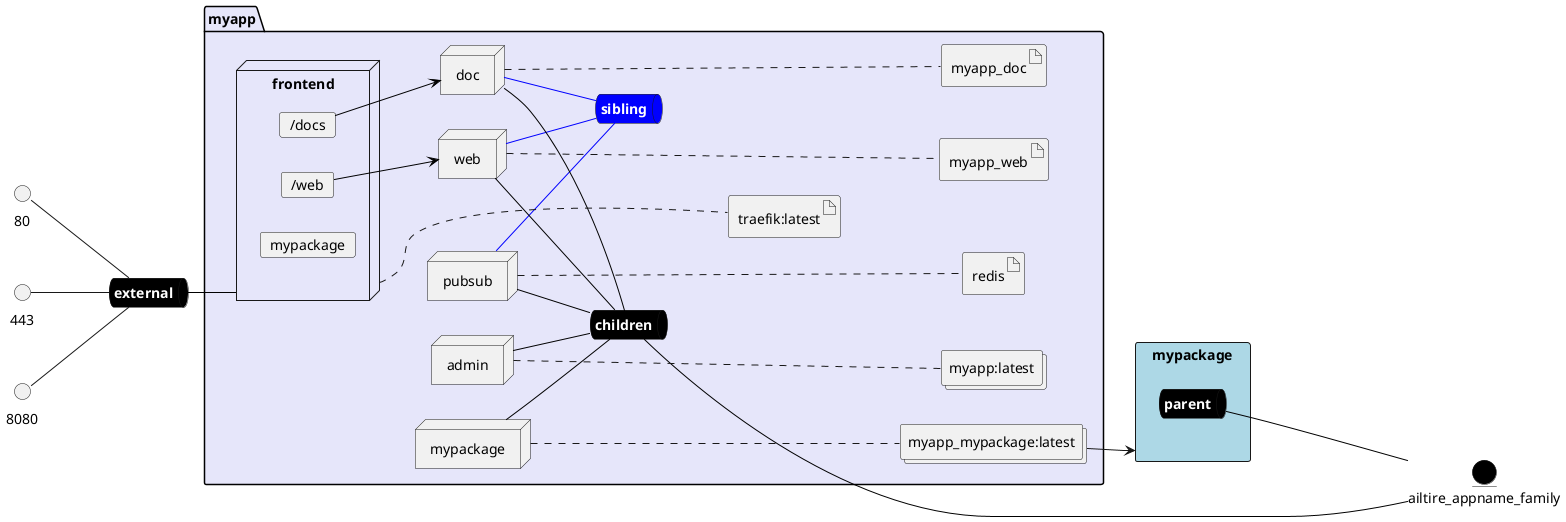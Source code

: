@startuml

left to right direction


queue external #black [
    <b><color:white>external</color></b>
]

interface 80
80 -- external

interface 443
443 -- external

interface 8080
8080 -- external



entity ailtire_appname_family #black

rectangle "mypackage" as mypackageStack #lightblue {
    queue mypackageStacksnet #black [
        <b><color:white>parent</color></b>
    ]
}



package "myapp" #lavender {
    queue childrennet #black [
            <b><color:white>children</color></b>
    ]

    childrennet -[#black]- ailtire_appname_family

    queue siblingnet #blue [
            <b><color:white>sibling</color></b>
    ]

    node "frontend" as frontendService {
        card "/web" as webmap
        card "/docs" as docsmap
        card "mypackage" as mypackagemap

    }
    node "admin" as adminService
    node "mypackage" as mypackageService
    node "pubsub" as pubsubService
    node "web" as webService
    node "doc" as docService

    collections "myapp:latest" as myapplatestimage
    collections "myapp_mypackage:latest" as mypackagelatestimage
    artifact "redis" as redisimage
    artifact "traefik:latest" as traefiklatestimage
    artifact "myapp_web" as myapp_webimage
    artifact "myapp_doc" as myapp_docimage

}

external -[#black]- frontendService
webmap -[#black]-> webService
docsmap -[#black]-> docService
adminService -[#black]- childrennet
mypackageService -[#black]- childrennet
pubsubService -[#black]- childrennet
pubsubService -[#blue]- siblingnet
webService -[#blue]- siblingnet
webService -[#black]- childrennet
docService -[#blue]- siblingnet
docService -[#black]- childrennet
adminService .... myapplatestimage
mypackageService .... mypackagelatestimage
pubsubService .... redisimage
webService .... myapp_webimage
docService .... myapp_docimage
frontendService .... traefiklatestimage

mypackagelatestimage --> mypackageStack
mypackageStacksnet --[#black]-- ailtire_appname_family

@enduml
